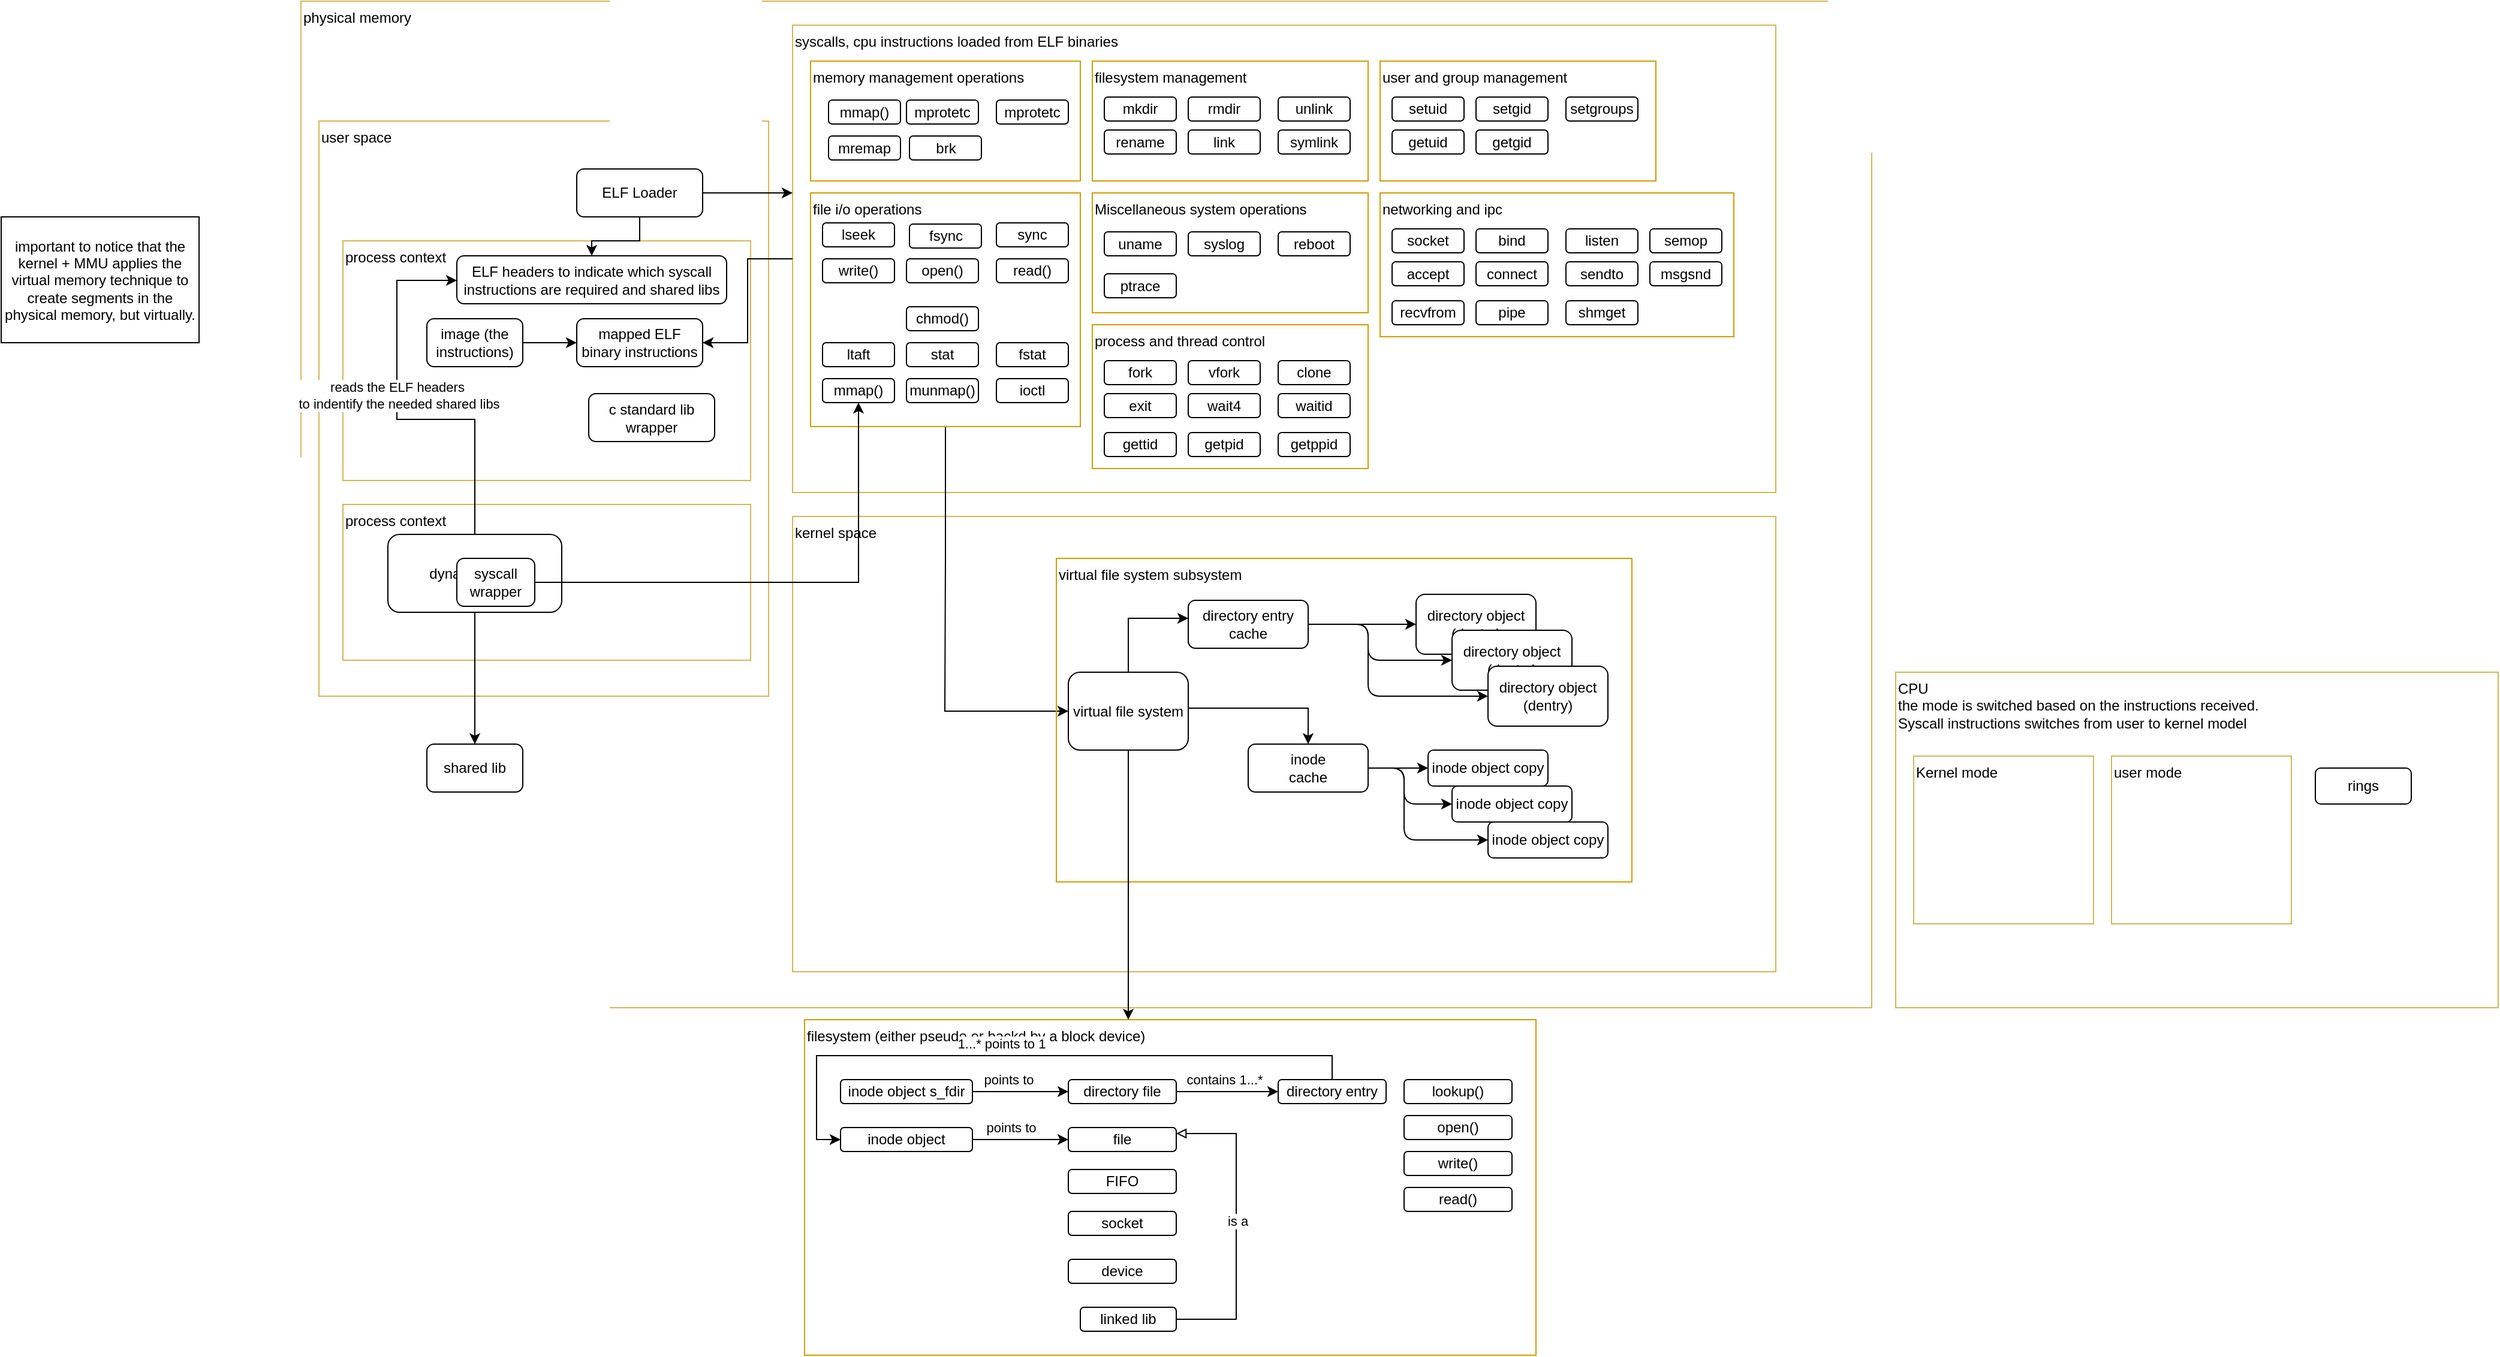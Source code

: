 <mxfile version="26.0.16">
  <diagram name="Page-1" id="YJh2xM3FkgF_9yJ0nBp4">
    <mxGraphModel dx="2758" dy="1398" grid="1" gridSize="10" guides="1" tooltips="1" connect="1" arrows="1" fold="1" page="1" pageScale="1" pageWidth="850" pageHeight="1100" math="0" shadow="0">
      <root>
        <mxCell id="0" />
        <mxCell id="1" parent="0" />
        <mxCell id="Iw5RG0Ven3Uvhffro5-B-153" value="syscalls, cpu instructions loaded from ELF binaries" style="rounded=0;whiteSpace=wrap;html=1;align=left;verticalAlign=top;fillColor=none;strokeColor=#d6b656;" parent="1" vertex="1">
          <mxGeometry x="190" y="50" width="820" height="390" as="geometry" />
        </mxCell>
        <mxCell id="Iw5RG0Ven3Uvhffro5-B-51" value="user space" style="rounded=0;whiteSpace=wrap;html=1;align=left;verticalAlign=top;fillColor=none;strokeColor=#d6b656;" parent="1" vertex="1">
          <mxGeometry x="-205" y="130" width="375" height="480" as="geometry" />
        </mxCell>
        <mxCell id="Iw5RG0Ven3Uvhffro5-B-64" value="physical memory" style="rounded=0;whiteSpace=wrap;html=1;align=left;verticalAlign=top;fillColor=none;strokeColor=#d6b656;" parent="1" vertex="1">
          <mxGeometry x="-220" y="30" width="1310" height="840" as="geometry" />
        </mxCell>
        <mxCell id="Iw5RG0Ven3Uvhffro5-B-50" value="kernel space" style="rounded=0;whiteSpace=wrap;html=1;align=left;verticalAlign=top;fillColor=none;strokeColor=#d6b656;" parent="1" vertex="1">
          <mxGeometry x="190" y="460" width="820" height="380" as="geometry" />
        </mxCell>
        <mxCell id="Iw5RG0Ven3Uvhffro5-B-168" style="edgeStyle=orthogonalEdgeStyle;rounded=0;orthogonalLoop=1;jettySize=auto;html=1;" parent="1" source="Iw5RG0Ven3Uvhffro5-B-78" target="Iw5RG0Ven3Uvhffro5-B-80" edge="1">
          <mxGeometry relative="1" as="geometry">
            <Array as="points">
              <mxPoint x="317" y="495" />
              <mxPoint x="317" y="625" />
            </Array>
          </mxGeometry>
        </mxCell>
        <mxCell id="Iw5RG0Ven3Uvhffro5-B-78" value="file i/o operations" style="rounded=0;whiteSpace=wrap;html=1;fillColor=none;strokeColor=#d79b00;align=left;verticalAlign=top;" parent="1" vertex="1">
          <mxGeometry x="205" y="190" width="225" height="195" as="geometry" />
        </mxCell>
        <mxCell id="Iw5RG0Ven3Uvhffro5-B-62" value="process context" style="rounded=0;whiteSpace=wrap;html=1;align=left;verticalAlign=top;fillColor=none;strokeColor=#d6b656;" parent="1" vertex="1">
          <mxGeometry x="-185" y="450" width="340" height="130" as="geometry" />
        </mxCell>
        <mxCell id="Iw5RG0Ven3Uvhffro5-B-67" style="edgeStyle=orthogonalEdgeStyle;rounded=0;orthogonalLoop=1;jettySize=auto;html=1;" parent="1" source="Iw5RG0Ven3Uvhffro5-B-56" target="Iw5RG0Ven3Uvhffro5-B-66" edge="1">
          <mxGeometry relative="1" as="geometry">
            <Array as="points">
              <mxPoint x="-80" y="690" />
            </Array>
          </mxGeometry>
        </mxCell>
        <mxCell id="Iw5RG0Ven3Uvhffro5-B-56" value="dynamic linker" style="rounded=1;whiteSpace=wrap;html=1;" parent="1" vertex="1">
          <mxGeometry x="-147.5" y="475" width="145" height="65" as="geometry" />
        </mxCell>
        <mxCell id="Iw5RG0Ven3Uvhffro5-B-59" value="process context" style="rounded=0;whiteSpace=wrap;html=1;align=left;verticalAlign=top;fillColor=none;strokeColor=#d6b656;" parent="1" vertex="1">
          <mxGeometry x="-185" y="230" width="340" height="200" as="geometry" />
        </mxCell>
        <mxCell id="Iw5RG0Ven3Uvhffro5-B-25" value="virtual file system subsystem" style="rounded=0;whiteSpace=wrap;html=1;fillColor=none;strokeColor=#d79b00;align=left;verticalAlign=top;" parent="1" vertex="1">
          <mxGeometry x="410" y="495" width="480" height="270" as="geometry" />
        </mxCell>
        <mxCell id="Iw5RG0Ven3Uvhffro5-B-24" style="edgeStyle=orthogonalEdgeStyle;rounded=0;orthogonalLoop=1;jettySize=auto;html=1;" parent="1" source="Iw5RG0Ven3Uvhffro5-B-1" target="Iw5RG0Ven3Uvhffro5-B-160" edge="1">
          <mxGeometry relative="1" as="geometry">
            <mxPoint x="5" y="320" as="targetPoint" />
          </mxGeometry>
        </mxCell>
        <mxCell id="Iw5RG0Ven3Uvhffro5-B-1" value="image (the instructions)" style="rounded=1;whiteSpace=wrap;html=1;" parent="1" vertex="1">
          <mxGeometry x="-115" y="295" width="80" height="40" as="geometry" />
        </mxCell>
        <mxCell id="Iw5RG0Ven3Uvhffro5-B-8" style="edgeStyle=orthogonalEdgeStyle;rounded=1;orthogonalLoop=1;jettySize=auto;html=1;curved=0;" parent="1" source="Iw5RG0Ven3Uvhffro5-B-3" target="Iw5RG0Ven3Uvhffro5-B-4" edge="1">
          <mxGeometry relative="1" as="geometry" />
        </mxCell>
        <mxCell id="Iw5RG0Ven3Uvhffro5-B-9" style="edgeStyle=orthogonalEdgeStyle;rounded=1;orthogonalLoop=1;jettySize=auto;html=1;curved=0;" parent="1" source="Iw5RG0Ven3Uvhffro5-B-3" target="Iw5RG0Ven3Uvhffro5-B-6" edge="1">
          <mxGeometry relative="1" as="geometry">
            <Array as="points">
              <mxPoint x="670" y="550" />
              <mxPoint x="670" y="580" />
            </Array>
          </mxGeometry>
        </mxCell>
        <mxCell id="Iw5RG0Ven3Uvhffro5-B-10" style="edgeStyle=orthogonalEdgeStyle;rounded=1;orthogonalLoop=1;jettySize=auto;html=1;curved=0;" parent="1" source="Iw5RG0Ven3Uvhffro5-B-3" target="Iw5RG0Ven3Uvhffro5-B-7" edge="1">
          <mxGeometry relative="1" as="geometry">
            <Array as="points">
              <mxPoint x="670" y="550" />
              <mxPoint x="670" y="610" />
            </Array>
          </mxGeometry>
        </mxCell>
        <mxCell id="Iw5RG0Ven3Uvhffro5-B-3" value="directory entry cache" style="rounded=1;whiteSpace=wrap;html=1;" parent="1" vertex="1">
          <mxGeometry x="520" y="530" width="100" height="40" as="geometry" />
        </mxCell>
        <mxCell id="Iw5RG0Ven3Uvhffro5-B-4" value="directory object (dentry)" style="rounded=1;whiteSpace=wrap;html=1;" parent="1" vertex="1">
          <mxGeometry x="710" y="525" width="100" height="50" as="geometry" />
        </mxCell>
        <mxCell id="Iw5RG0Ven3Uvhffro5-B-6" value="directory object (dentry)" style="rounded=1;whiteSpace=wrap;html=1;" parent="1" vertex="1">
          <mxGeometry x="740" y="555" width="100" height="50" as="geometry" />
        </mxCell>
        <mxCell id="Iw5RG0Ven3Uvhffro5-B-7" value="directory object (dentry)" style="rounded=1;whiteSpace=wrap;html=1;" parent="1" vertex="1">
          <mxGeometry x="770" y="585" width="100" height="50" as="geometry" />
        </mxCell>
        <mxCell id="Iw5RG0Ven3Uvhffro5-B-17" style="edgeStyle=orthogonalEdgeStyle;rounded=0;orthogonalLoop=1;jettySize=auto;html=1;" parent="1" source="Iw5RG0Ven3Uvhffro5-B-12" target="Iw5RG0Ven3Uvhffro5-B-13" edge="1">
          <mxGeometry relative="1" as="geometry" />
        </mxCell>
        <mxCell id="Iw5RG0Ven3Uvhffro5-B-18" style="edgeStyle=orthogonalEdgeStyle;rounded=1;orthogonalLoop=1;jettySize=auto;html=1;strokeColor=default;curved=0;" parent="1" source="Iw5RG0Ven3Uvhffro5-B-12" target="Iw5RG0Ven3Uvhffro5-B-14" edge="1">
          <mxGeometry relative="1" as="geometry">
            <Array as="points">
              <mxPoint x="700" y="670" />
              <mxPoint x="700" y="700" />
            </Array>
          </mxGeometry>
        </mxCell>
        <mxCell id="Iw5RG0Ven3Uvhffro5-B-19" style="edgeStyle=orthogonalEdgeStyle;rounded=1;orthogonalLoop=1;jettySize=auto;html=1;strokeColor=default;curved=0;" parent="1" source="Iw5RG0Ven3Uvhffro5-B-12" target="Iw5RG0Ven3Uvhffro5-B-15" edge="1">
          <mxGeometry relative="1" as="geometry">
            <Array as="points">
              <mxPoint x="700" y="670" />
              <mxPoint x="700" y="730" />
            </Array>
          </mxGeometry>
        </mxCell>
        <mxCell id="Iw5RG0Ven3Uvhffro5-B-12" value="inode&lt;div&gt;cache&lt;/div&gt;" style="rounded=1;whiteSpace=wrap;html=1;" parent="1" vertex="1">
          <mxGeometry x="570" y="650" width="100" height="40" as="geometry" />
        </mxCell>
        <mxCell id="Iw5RG0Ven3Uvhffro5-B-13" value="inode object copy" style="rounded=1;whiteSpace=wrap;html=1;" parent="1" vertex="1">
          <mxGeometry x="720" y="655" width="100" height="30" as="geometry" />
        </mxCell>
        <mxCell id="Iw5RG0Ven3Uvhffro5-B-14" value="inode object copy" style="rounded=1;whiteSpace=wrap;html=1;" parent="1" vertex="1">
          <mxGeometry x="740" y="685" width="100" height="30" as="geometry" />
        </mxCell>
        <mxCell id="Iw5RG0Ven3Uvhffro5-B-15" value="inode object copy" style="rounded=1;whiteSpace=wrap;html=1;" parent="1" vertex="1">
          <mxGeometry x="770" y="715" width="100" height="30" as="geometry" />
        </mxCell>
        <mxCell id="Iw5RG0Ven3Uvhffro5-B-26" value="filesystem (either pseudo or backd by a block device)" style="rounded=0;whiteSpace=wrap;html=1;fillColor=none;strokeColor=#d79b00;align=left;verticalAlign=top;" parent="1" vertex="1">
          <mxGeometry x="200" y="880" width="610" height="280" as="geometry" />
        </mxCell>
        <mxCell id="Iw5RG0Ven3Uvhffro5-B-32" style="edgeStyle=orthogonalEdgeStyle;rounded=0;orthogonalLoop=1;jettySize=auto;html=1;" parent="1" source="Iw5RG0Ven3Uvhffro5-B-27" target="Iw5RG0Ven3Uvhffro5-B-28" edge="1">
          <mxGeometry relative="1" as="geometry" />
        </mxCell>
        <mxCell id="Iw5RG0Ven3Uvhffro5-B-45" value="points to" style="edgeLabel;html=1;align=center;verticalAlign=middle;resizable=0;points=[];" parent="Iw5RG0Ven3Uvhffro5-B-32" vertex="1" connectable="0">
          <mxGeometry x="-0.275" y="2" relative="1" as="geometry">
            <mxPoint x="1" y="-8" as="offset" />
          </mxGeometry>
        </mxCell>
        <mxCell id="Iw5RG0Ven3Uvhffro5-B-27" value="inode object s_fdir" style="rounded=1;whiteSpace=wrap;html=1;" parent="1" vertex="1">
          <mxGeometry x="230" y="930" width="110" height="20" as="geometry" />
        </mxCell>
        <mxCell id="Iw5RG0Ven3Uvhffro5-B-30" style="edgeStyle=orthogonalEdgeStyle;rounded=0;orthogonalLoop=1;jettySize=auto;html=1;" parent="1" source="Iw5RG0Ven3Uvhffro5-B-28" target="Iw5RG0Ven3Uvhffro5-B-29" edge="1">
          <mxGeometry relative="1" as="geometry" />
        </mxCell>
        <mxCell id="Iw5RG0Ven3Uvhffro5-B-31" value="contains 1...*" style="edgeLabel;html=1;align=center;verticalAlign=middle;resizable=0;points=[];" parent="Iw5RG0Ven3Uvhffro5-B-30" vertex="1" connectable="0">
          <mxGeometry x="-0.6" y="-3" relative="1" as="geometry">
            <mxPoint x="23" y="-13" as="offset" />
          </mxGeometry>
        </mxCell>
        <mxCell id="Iw5RG0Ven3Uvhffro5-B-28" value="directory file" style="rounded=1;whiteSpace=wrap;html=1;" parent="1" vertex="1">
          <mxGeometry x="420" y="930" width="90" height="20" as="geometry" />
        </mxCell>
        <mxCell id="Iw5RG0Ven3Uvhffro5-B-41" style="edgeStyle=orthogonalEdgeStyle;rounded=0;orthogonalLoop=1;jettySize=auto;html=1;" parent="1" source="Iw5RG0Ven3Uvhffro5-B-29" target="Iw5RG0Ven3Uvhffro5-B-40" edge="1">
          <mxGeometry relative="1" as="geometry">
            <Array as="points">
              <mxPoint x="640" y="910" />
              <mxPoint x="210" y="910" />
              <mxPoint x="210" y="980" />
            </Array>
          </mxGeometry>
        </mxCell>
        <mxCell id="Iw5RG0Ven3Uvhffro5-B-42" value="1...* points to 1" style="edgeLabel;html=1;align=center;verticalAlign=middle;resizable=0;points=[];" parent="Iw5RG0Ven3Uvhffro5-B-41" vertex="1" connectable="0">
          <mxGeometry x="0.212" relative="1" as="geometry">
            <mxPoint x="31" y="-10" as="offset" />
          </mxGeometry>
        </mxCell>
        <mxCell id="Iw5RG0Ven3Uvhffro5-B-29" value="directory entry" style="rounded=1;whiteSpace=wrap;html=1;" parent="1" vertex="1">
          <mxGeometry x="595" y="930" width="90" height="20" as="geometry" />
        </mxCell>
        <mxCell id="Iw5RG0Ven3Uvhffro5-B-33" value="file" style="rounded=1;whiteSpace=wrap;html=1;" parent="1" vertex="1">
          <mxGeometry x="420" y="970" width="90" height="20" as="geometry" />
        </mxCell>
        <mxCell id="Iw5RG0Ven3Uvhffro5-B-34" value="FIFO" style="rounded=1;whiteSpace=wrap;html=1;" parent="1" vertex="1">
          <mxGeometry x="420" y="1005" width="90" height="20" as="geometry" />
        </mxCell>
        <mxCell id="Iw5RG0Ven3Uvhffro5-B-35" value="socket" style="rounded=1;whiteSpace=wrap;html=1;" parent="1" vertex="1">
          <mxGeometry x="420" y="1040" width="90" height="20" as="geometry" />
        </mxCell>
        <mxCell id="Iw5RG0Ven3Uvhffro5-B-36" value="device" style="rounded=1;whiteSpace=wrap;html=1;" parent="1" vertex="1">
          <mxGeometry x="420" y="1080" width="90" height="20" as="geometry" />
        </mxCell>
        <mxCell id="Iw5RG0Ven3Uvhffro5-B-43" style="edgeStyle=orthogonalEdgeStyle;rounded=0;orthogonalLoop=1;jettySize=auto;html=1;" parent="1" source="Iw5RG0Ven3Uvhffro5-B-40" target="Iw5RG0Ven3Uvhffro5-B-33" edge="1">
          <mxGeometry relative="1" as="geometry" />
        </mxCell>
        <mxCell id="Iw5RG0Ven3Uvhffro5-B-44" value="points to" style="edgeLabel;html=1;align=center;verticalAlign=middle;resizable=0;points=[];" parent="Iw5RG0Ven3Uvhffro5-B-43" vertex="1" connectable="0">
          <mxGeometry x="-0.2" y="2" relative="1" as="geometry">
            <mxPoint y="-8" as="offset" />
          </mxGeometry>
        </mxCell>
        <mxCell id="Iw5RG0Ven3Uvhffro5-B-40" value="inode object" style="rounded=1;whiteSpace=wrap;html=1;" parent="1" vertex="1">
          <mxGeometry x="230" y="970" width="110" height="20" as="geometry" />
        </mxCell>
        <mxCell id="Iw5RG0Ven3Uvhffro5-B-46" value="lookup()" style="rounded=1;whiteSpace=wrap;html=1;" parent="1" vertex="1">
          <mxGeometry x="700" y="930" width="90" height="20" as="geometry" />
        </mxCell>
        <mxCell id="Iw5RG0Ven3Uvhffro5-B-47" value="open()" style="rounded=1;whiteSpace=wrap;html=1;" parent="1" vertex="1">
          <mxGeometry x="700" y="960" width="90" height="20" as="geometry" />
        </mxCell>
        <mxCell id="Iw5RG0Ven3Uvhffro5-B-48" value="write()" style="rounded=1;whiteSpace=wrap;html=1;" parent="1" vertex="1">
          <mxGeometry x="700" y="990" width="90" height="20" as="geometry" />
        </mxCell>
        <mxCell id="Iw5RG0Ven3Uvhffro5-B-49" value="read()" style="rounded=1;whiteSpace=wrap;html=1;" parent="1" vertex="1">
          <mxGeometry x="700" y="1020" width="90" height="20" as="geometry" />
        </mxCell>
        <mxCell id="Iw5RG0Ven3Uvhffro5-B-54" style="edgeStyle=orthogonalEdgeStyle;rounded=0;orthogonalLoop=1;jettySize=auto;html=1;entryX=1;entryY=0.25;entryDx=0;entryDy=0;endArrow=block;endFill=0;" parent="1" source="Iw5RG0Ven3Uvhffro5-B-52" target="Iw5RG0Ven3Uvhffro5-B-33" edge="1">
          <mxGeometry relative="1" as="geometry">
            <Array as="points">
              <mxPoint x="560" y="1130" />
              <mxPoint x="560" y="975" />
            </Array>
          </mxGeometry>
        </mxCell>
        <mxCell id="Iw5RG0Ven3Uvhffro5-B-55" value="is a" style="edgeLabel;html=1;align=center;verticalAlign=middle;resizable=0;points=[];" parent="Iw5RG0Ven3Uvhffro5-B-54" vertex="1" connectable="0">
          <mxGeometry x="0.036" y="-1" relative="1" as="geometry">
            <mxPoint as="offset" />
          </mxGeometry>
        </mxCell>
        <mxCell id="Iw5RG0Ven3Uvhffro5-B-52" value="linked lib" style="rounded=1;whiteSpace=wrap;html=1;" parent="1" vertex="1">
          <mxGeometry x="430" y="1120" width="80" height="20" as="geometry" />
        </mxCell>
        <mxCell id="Iw5RG0Ven3Uvhffro5-B-57" style="edgeStyle=orthogonalEdgeStyle;rounded=0;orthogonalLoop=1;jettySize=auto;html=1;" parent="1" source="Iw5RG0Ven3Uvhffro5-B-56" target="Iw5RG0Ven3Uvhffro5-B-167" edge="1">
          <mxGeometry relative="1" as="geometry">
            <Array as="points">
              <mxPoint x="-75" y="379" />
              <mxPoint x="-140" y="379" />
              <mxPoint x="-140" y="263" />
            </Array>
          </mxGeometry>
        </mxCell>
        <mxCell id="Iw5RG0Ven3Uvhffro5-B-58" value="reads the ELF headers&lt;div&gt;&amp;nbsp;to indentify the needed shared libs&lt;/div&gt;" style="edgeLabel;html=1;align=center;verticalAlign=middle;resizable=0;points=[];" parent="Iw5RG0Ven3Uvhffro5-B-57" vertex="1" connectable="0">
          <mxGeometry x="0.029" relative="1" as="geometry">
            <mxPoint y="-13" as="offset" />
          </mxGeometry>
        </mxCell>
        <mxCell id="Iw5RG0Ven3Uvhffro5-B-65" value="important to notice that the kernel + MMU applies the virtual memory technique to create segments in the physical memory, but virtually." style="rounded=0;whiteSpace=wrap;html=1;" parent="1" vertex="1">
          <mxGeometry x="-470" y="210" width="165" height="105" as="geometry" />
        </mxCell>
        <mxCell id="Iw5RG0Ven3Uvhffro5-B-66" value="shared lib" style="rounded=1;whiteSpace=wrap;html=1;" parent="1" vertex="1">
          <mxGeometry x="-115" y="650" width="80" height="40" as="geometry" />
        </mxCell>
        <mxCell id="Iw5RG0Ven3Uvhffro5-B-79" style="edgeStyle=orthogonalEdgeStyle;rounded=0;orthogonalLoop=1;jettySize=auto;html=1;" parent="1" source="Iw5RG0Ven3Uvhffro5-B-71" target="Iw5RG0Ven3Uvhffro5-B-75" edge="1">
          <mxGeometry relative="1" as="geometry" />
        </mxCell>
        <mxCell id="Iw5RG0Ven3Uvhffro5-B-71" value="syscall wrapper" style="rounded=1;whiteSpace=wrap;html=1;" parent="1" vertex="1">
          <mxGeometry x="-90" y="495" width="65" height="40" as="geometry" />
        </mxCell>
        <mxCell id="Iw5RG0Ven3Uvhffro5-B-72" value="open()" style="rounded=1;whiteSpace=wrap;html=1;" parent="1" vertex="1">
          <mxGeometry x="285" y="245" width="60" height="20" as="geometry" />
        </mxCell>
        <mxCell id="Iw5RG0Ven3Uvhffro5-B-73" value="read()" style="rounded=1;whiteSpace=wrap;html=1;" parent="1" vertex="1">
          <mxGeometry x="360" y="245" width="60" height="20" as="geometry" />
        </mxCell>
        <mxCell id="Iw5RG0Ven3Uvhffro5-B-74" value="write()" style="rounded=1;whiteSpace=wrap;html=1;" parent="1" vertex="1">
          <mxGeometry x="215" y="245" width="60" height="20" as="geometry" />
        </mxCell>
        <mxCell id="Iw5RG0Ven3Uvhffro5-B-75" value="mmap()" style="rounded=1;whiteSpace=wrap;html=1;" parent="1" vertex="1">
          <mxGeometry x="215" y="345" width="60" height="20" as="geometry" />
        </mxCell>
        <mxCell id="Iw5RG0Ven3Uvhffro5-B-77" value="chmod()" style="rounded=1;whiteSpace=wrap;html=1;" parent="1" vertex="1">
          <mxGeometry x="285" y="285" width="60" height="20" as="geometry" />
        </mxCell>
        <mxCell id="Iw5RG0Ven3Uvhffro5-B-81" style="edgeStyle=orthogonalEdgeStyle;rounded=0;orthogonalLoop=1;jettySize=auto;html=1;" parent="1" source="Iw5RG0Ven3Uvhffro5-B-80" target="Iw5RG0Ven3Uvhffro5-B-3" edge="1">
          <mxGeometry relative="1" as="geometry">
            <Array as="points">
              <mxPoint x="470" y="545" />
            </Array>
          </mxGeometry>
        </mxCell>
        <mxCell id="Iw5RG0Ven3Uvhffro5-B-82" style="edgeStyle=orthogonalEdgeStyle;rounded=0;orthogonalLoop=1;jettySize=auto;html=1;" parent="1" source="Iw5RG0Ven3Uvhffro5-B-80" target="Iw5RG0Ven3Uvhffro5-B-12" edge="1">
          <mxGeometry relative="1" as="geometry">
            <Array as="points">
              <mxPoint x="620" y="620" />
            </Array>
          </mxGeometry>
        </mxCell>
        <mxCell id="Iw5RG0Ven3Uvhffro5-B-169" style="edgeStyle=orthogonalEdgeStyle;rounded=0;orthogonalLoop=1;jettySize=auto;html=1;" parent="1" source="Iw5RG0Ven3Uvhffro5-B-80" target="Iw5RG0Ven3Uvhffro5-B-26" edge="1">
          <mxGeometry relative="1" as="geometry">
            <Array as="points">
              <mxPoint x="470" y="830" />
              <mxPoint x="470" y="830" />
            </Array>
          </mxGeometry>
        </mxCell>
        <mxCell id="Iw5RG0Ven3Uvhffro5-B-80" value="virtual file system" style="rounded=1;whiteSpace=wrap;html=1;" parent="1" vertex="1">
          <mxGeometry x="420" y="590" width="100" height="65" as="geometry" />
        </mxCell>
        <mxCell id="Iw5RG0Ven3Uvhffro5-B-83" value="memory management operations" style="rounded=0;whiteSpace=wrap;html=1;fillColor=none;strokeColor=#d79b00;align=left;verticalAlign=top;" parent="1" vertex="1">
          <mxGeometry x="205" y="80" width="225" height="100" as="geometry" />
        </mxCell>
        <mxCell id="Iw5RG0Ven3Uvhffro5-B-89" value="munmap()" style="rounded=1;whiteSpace=wrap;html=1;" parent="1" vertex="1">
          <mxGeometry x="285" y="345" width="60" height="20" as="geometry" />
        </mxCell>
        <mxCell id="Iw5RG0Ven3Uvhffro5-B-90" value="ioctl" style="rounded=1;whiteSpace=wrap;html=1;" parent="1" vertex="1">
          <mxGeometry x="360" y="345" width="60" height="20" as="geometry" />
        </mxCell>
        <mxCell id="Iw5RG0Ven3Uvhffro5-B-91" value="stat" style="rounded=1;whiteSpace=wrap;html=1;" parent="1" vertex="1">
          <mxGeometry x="285" y="315" width="60" height="20" as="geometry" />
        </mxCell>
        <mxCell id="Iw5RG0Ven3Uvhffro5-B-92" value="fstat" style="rounded=1;whiteSpace=wrap;html=1;" parent="1" vertex="1">
          <mxGeometry x="360" y="315" width="60" height="20" as="geometry" />
        </mxCell>
        <mxCell id="Iw5RG0Ven3Uvhffro5-B-93" value="ltaft" style="rounded=1;whiteSpace=wrap;html=1;" parent="1" vertex="1">
          <mxGeometry x="215" y="315" width="60" height="20" as="geometry" />
        </mxCell>
        <mxCell id="Iw5RG0Ven3Uvhffro5-B-95" value="&lt;span style=&quot;background-color: transparent; color: light-dark(rgb(0, 0, 0), rgb(255, 255, 255));&quot;&gt;lseek&lt;/span&gt;" style="rounded=1;whiteSpace=wrap;html=1;" parent="1" vertex="1">
          <mxGeometry x="215" y="215" width="60" height="20" as="geometry" />
        </mxCell>
        <mxCell id="Iw5RG0Ven3Uvhffro5-B-96" value="&lt;span style=&quot;background-color: transparent; color: light-dark(rgb(0, 0, 0), rgb(255, 255, 255));&quot;&gt;sync&lt;/span&gt;" style="rounded=1;whiteSpace=wrap;html=1;" parent="1" vertex="1">
          <mxGeometry x="360" y="215" width="60" height="20" as="geometry" />
        </mxCell>
        <mxCell id="Iw5RG0Ven3Uvhffro5-B-97" value="&lt;span style=&quot;background-color: transparent; color: light-dark(rgb(0, 0, 0), rgb(255, 255, 255));&quot;&gt;fsync&lt;/span&gt;" style="rounded=1;whiteSpace=wrap;html=1;" parent="1" vertex="1">
          <mxGeometry x="287.5" y="216" width="60" height="20" as="geometry" />
        </mxCell>
        <mxCell id="Iw5RG0Ven3Uvhffro5-B-98" value="mmap()" style="rounded=1;whiteSpace=wrap;html=1;" parent="1" vertex="1">
          <mxGeometry x="220" y="112.5" width="60" height="20" as="geometry" />
        </mxCell>
        <mxCell id="Iw5RG0Ven3Uvhffro5-B-100" value="mprotetc" style="rounded=1;whiteSpace=wrap;html=1;" parent="1" vertex="1">
          <mxGeometry x="360" y="112.5" width="60" height="20" as="geometry" />
        </mxCell>
        <mxCell id="Iw5RG0Ven3Uvhffro5-B-101" value="mremap" style="rounded=1;whiteSpace=wrap;html=1;" parent="1" vertex="1">
          <mxGeometry x="220" y="142.5" width="60" height="20" as="geometry" />
        </mxCell>
        <mxCell id="Iw5RG0Ven3Uvhffro5-B-102" value="mprotetc" style="rounded=1;whiteSpace=wrap;html=1;" parent="1" vertex="1">
          <mxGeometry x="285" y="112.5" width="60" height="20" as="geometry" />
        </mxCell>
        <mxCell id="Iw5RG0Ven3Uvhffro5-B-103" value="brk" style="rounded=1;whiteSpace=wrap;html=1;" parent="1" vertex="1">
          <mxGeometry x="287.5" y="142.5" width="60" height="20" as="geometry" />
        </mxCell>
        <mxCell id="Iw5RG0Ven3Uvhffro5-B-104" value="process and thread control" style="rounded=0;whiteSpace=wrap;html=1;fillColor=none;strokeColor=#d79b00;align=left;verticalAlign=top;" parent="1" vertex="1">
          <mxGeometry x="440" y="300" width="230" height="120" as="geometry" />
        </mxCell>
        <mxCell id="Iw5RG0Ven3Uvhffro5-B-105" value="fork" style="rounded=1;whiteSpace=wrap;html=1;" parent="1" vertex="1">
          <mxGeometry x="450" y="330" width="60" height="20" as="geometry" />
        </mxCell>
        <mxCell id="Iw5RG0Ven3Uvhffro5-B-106" value="vfork" style="rounded=1;whiteSpace=wrap;html=1;" parent="1" vertex="1">
          <mxGeometry x="520" y="330" width="60" height="20" as="geometry" />
        </mxCell>
        <mxCell id="Iw5RG0Ven3Uvhffro5-B-107" value="clone" style="rounded=1;whiteSpace=wrap;html=1;" parent="1" vertex="1">
          <mxGeometry x="595" y="330" width="60" height="20" as="geometry" />
        </mxCell>
        <mxCell id="Iw5RG0Ven3Uvhffro5-B-108" value="getpid" style="rounded=1;whiteSpace=wrap;html=1;" parent="1" vertex="1">
          <mxGeometry x="520" y="390" width="60" height="20" as="geometry" />
        </mxCell>
        <mxCell id="Iw5RG0Ven3Uvhffro5-B-109" value="exit" style="rounded=1;whiteSpace=wrap;html=1;" parent="1" vertex="1">
          <mxGeometry x="450" y="357.5" width="60" height="20" as="geometry" />
        </mxCell>
        <mxCell id="Iw5RG0Ven3Uvhffro5-B-110" value="wait4" style="rounded=1;whiteSpace=wrap;html=1;" parent="1" vertex="1">
          <mxGeometry x="520" y="357.5" width="60" height="20" as="geometry" />
        </mxCell>
        <mxCell id="Iw5RG0Ven3Uvhffro5-B-111" value="getppid" style="rounded=1;whiteSpace=wrap;html=1;" parent="1" vertex="1">
          <mxGeometry x="595" y="390" width="60" height="20" as="geometry" />
        </mxCell>
        <mxCell id="Iw5RG0Ven3Uvhffro5-B-112" value="waitid" style="rounded=1;whiteSpace=wrap;html=1;" parent="1" vertex="1">
          <mxGeometry x="595" y="357.5" width="60" height="20" as="geometry" />
        </mxCell>
        <mxCell id="Iw5RG0Ven3Uvhffro5-B-113" value="gettid" style="rounded=1;whiteSpace=wrap;html=1;" parent="1" vertex="1">
          <mxGeometry x="450" y="390" width="60" height="20" as="geometry" />
        </mxCell>
        <mxCell id="Iw5RG0Ven3Uvhffro5-B-114" value="networking and ipc" style="rounded=0;whiteSpace=wrap;html=1;fillColor=none;strokeColor=#d79b00;align=left;verticalAlign=top;" parent="1" vertex="1">
          <mxGeometry x="680" y="190" width="295" height="120" as="geometry" />
        </mxCell>
        <mxCell id="Iw5RG0Ven3Uvhffro5-B-115" value="socket" style="rounded=1;whiteSpace=wrap;html=1;" parent="1" vertex="1">
          <mxGeometry x="690" y="220" width="60" height="20" as="geometry" />
        </mxCell>
        <mxCell id="Iw5RG0Ven3Uvhffro5-B-116" value="bind" style="rounded=1;whiteSpace=wrap;html=1;" parent="1" vertex="1">
          <mxGeometry x="760" y="220" width="60" height="20" as="geometry" />
        </mxCell>
        <mxCell id="Iw5RG0Ven3Uvhffro5-B-117" value="listen" style="rounded=1;whiteSpace=wrap;html=1;" parent="1" vertex="1">
          <mxGeometry x="835" y="220" width="60" height="20" as="geometry" />
        </mxCell>
        <mxCell id="Iw5RG0Ven3Uvhffro5-B-118" value="pipe" style="rounded=1;whiteSpace=wrap;html=1;" parent="1" vertex="1">
          <mxGeometry x="760" y="280" width="60" height="20" as="geometry" />
        </mxCell>
        <mxCell id="Iw5RG0Ven3Uvhffro5-B-119" value="accept" style="rounded=1;whiteSpace=wrap;html=1;" parent="1" vertex="1">
          <mxGeometry x="690" y="247.5" width="60" height="20" as="geometry" />
        </mxCell>
        <mxCell id="Iw5RG0Ven3Uvhffro5-B-120" value="connect" style="rounded=1;whiteSpace=wrap;html=1;" parent="1" vertex="1">
          <mxGeometry x="760" y="247.5" width="60" height="20" as="geometry" />
        </mxCell>
        <mxCell id="Iw5RG0Ven3Uvhffro5-B-121" value="shmget" style="rounded=1;whiteSpace=wrap;html=1;" parent="1" vertex="1">
          <mxGeometry x="835" y="280" width="60" height="20" as="geometry" />
        </mxCell>
        <mxCell id="Iw5RG0Ven3Uvhffro5-B-122" value="sendto" style="rounded=1;whiteSpace=wrap;html=1;" parent="1" vertex="1">
          <mxGeometry x="835" y="247.5" width="60" height="20" as="geometry" />
        </mxCell>
        <mxCell id="Iw5RG0Ven3Uvhffro5-B-123" value="recvfrom" style="rounded=1;whiteSpace=wrap;html=1;" parent="1" vertex="1">
          <mxGeometry x="690" y="280" width="60" height="20" as="geometry" />
        </mxCell>
        <mxCell id="Iw5RG0Ven3Uvhffro5-B-124" value="semop" style="rounded=1;whiteSpace=wrap;html=1;" parent="1" vertex="1">
          <mxGeometry x="905" y="220" width="60" height="20" as="geometry" />
        </mxCell>
        <mxCell id="Iw5RG0Ven3Uvhffro5-B-125" value="msgsnd" style="rounded=1;whiteSpace=wrap;html=1;" parent="1" vertex="1">
          <mxGeometry x="905" y="247.5" width="60" height="20" as="geometry" />
        </mxCell>
        <mxCell id="Iw5RG0Ven3Uvhffro5-B-126" value="user and group management" style="rounded=0;whiteSpace=wrap;html=1;fillColor=none;strokeColor=#d79b00;align=left;verticalAlign=top;" parent="1" vertex="1">
          <mxGeometry x="680" y="80" width="230" height="100" as="geometry" />
        </mxCell>
        <mxCell id="Iw5RG0Ven3Uvhffro5-B-127" value="setuid" style="rounded=1;whiteSpace=wrap;html=1;" parent="1" vertex="1">
          <mxGeometry x="690" y="110" width="60" height="20" as="geometry" />
        </mxCell>
        <mxCell id="Iw5RG0Ven3Uvhffro5-B-128" value="setgid" style="rounded=1;whiteSpace=wrap;html=1;" parent="1" vertex="1">
          <mxGeometry x="760" y="110" width="60" height="20" as="geometry" />
        </mxCell>
        <mxCell id="Iw5RG0Ven3Uvhffro5-B-129" value="setgroups" style="rounded=1;whiteSpace=wrap;html=1;" parent="1" vertex="1">
          <mxGeometry x="835" y="110" width="60" height="20" as="geometry" />
        </mxCell>
        <mxCell id="Iw5RG0Ven3Uvhffro5-B-131" value="getuid" style="rounded=1;whiteSpace=wrap;html=1;" parent="1" vertex="1">
          <mxGeometry x="690" y="137.5" width="60" height="20" as="geometry" />
        </mxCell>
        <mxCell id="Iw5RG0Ven3Uvhffro5-B-132" value="getgid" style="rounded=1;whiteSpace=wrap;html=1;" parent="1" vertex="1">
          <mxGeometry x="760" y="137.5" width="60" height="20" as="geometry" />
        </mxCell>
        <mxCell id="Iw5RG0Ven3Uvhffro5-B-137" value="filesystem management" style="rounded=0;whiteSpace=wrap;html=1;fillColor=none;strokeColor=#d79b00;align=left;verticalAlign=top;" parent="1" vertex="1">
          <mxGeometry x="440" y="80" width="230" height="100" as="geometry" />
        </mxCell>
        <mxCell id="Iw5RG0Ven3Uvhffro5-B-138" value="mkdir" style="rounded=1;whiteSpace=wrap;html=1;" parent="1" vertex="1">
          <mxGeometry x="450" y="110" width="60" height="20" as="geometry" />
        </mxCell>
        <mxCell id="Iw5RG0Ven3Uvhffro5-B-139" value="rmdir" style="rounded=1;whiteSpace=wrap;html=1;" parent="1" vertex="1">
          <mxGeometry x="520" y="110" width="60" height="20" as="geometry" />
        </mxCell>
        <mxCell id="Iw5RG0Ven3Uvhffro5-B-140" value="unlink" style="rounded=1;whiteSpace=wrap;html=1;" parent="1" vertex="1">
          <mxGeometry x="595" y="110" width="60" height="20" as="geometry" />
        </mxCell>
        <mxCell id="Iw5RG0Ven3Uvhffro5-B-141" value="rename" style="rounded=1;whiteSpace=wrap;html=1;" parent="1" vertex="1">
          <mxGeometry x="450" y="137.5" width="60" height="20" as="geometry" />
        </mxCell>
        <mxCell id="Iw5RG0Ven3Uvhffro5-B-142" value="link" style="rounded=1;whiteSpace=wrap;html=1;" parent="1" vertex="1">
          <mxGeometry x="520" y="137.5" width="60" height="20" as="geometry" />
        </mxCell>
        <mxCell id="Iw5RG0Ven3Uvhffro5-B-143" value="symlink" style="rounded=1;whiteSpace=wrap;html=1;" parent="1" vertex="1">
          <mxGeometry x="595" y="137.5" width="60" height="20" as="geometry" />
        </mxCell>
        <mxCell id="Iw5RG0Ven3Uvhffro5-B-144" value="&lt;div&gt;Miscellaneous system operations&lt;/div&gt;" style="rounded=0;whiteSpace=wrap;html=1;fillColor=none;strokeColor=#d79b00;align=left;verticalAlign=top;" parent="1" vertex="1">
          <mxGeometry x="440" y="190" width="230" height="100" as="geometry" />
        </mxCell>
        <mxCell id="Iw5RG0Ven3Uvhffro5-B-145" value="uname" style="rounded=1;whiteSpace=wrap;html=1;" parent="1" vertex="1">
          <mxGeometry x="450" y="222.5" width="60" height="20" as="geometry" />
        </mxCell>
        <mxCell id="Iw5RG0Ven3Uvhffro5-B-146" value="syslog" style="rounded=1;whiteSpace=wrap;html=1;" parent="1" vertex="1">
          <mxGeometry x="520" y="222.5" width="60" height="20" as="geometry" />
        </mxCell>
        <mxCell id="Iw5RG0Ven3Uvhffro5-B-147" value="reboot" style="rounded=1;whiteSpace=wrap;html=1;" parent="1" vertex="1">
          <mxGeometry x="595" y="222.5" width="60" height="20" as="geometry" />
        </mxCell>
        <mxCell id="Iw5RG0Ven3Uvhffro5-B-148" value="ptrace" style="rounded=1;whiteSpace=wrap;html=1;" parent="1" vertex="1">
          <mxGeometry x="450" y="257.5" width="60" height="20" as="geometry" />
        </mxCell>
        <mxCell id="Iw5RG0Ven3Uvhffro5-B-161" style="edgeStyle=orthogonalEdgeStyle;rounded=0;orthogonalLoop=1;jettySize=auto;html=1;" parent="1" source="Iw5RG0Ven3Uvhffro5-B-153" target="Iw5RG0Ven3Uvhffro5-B-160" edge="1">
          <mxGeometry relative="1" as="geometry" />
        </mxCell>
        <mxCell id="Iw5RG0Ven3Uvhffro5-B-154" value="CPU&lt;div&gt;the mode is switched based on the instructions received.&lt;/div&gt;&lt;div&gt;Syscall instructions switches from user to kernel model&lt;/div&gt;" style="rounded=0;whiteSpace=wrap;html=1;align=left;verticalAlign=top;fillColor=none;strokeColor=#d6b656;" parent="1" vertex="1">
          <mxGeometry x="1110" y="590" width="502.5" height="280" as="geometry" />
        </mxCell>
        <mxCell id="Iw5RG0Ven3Uvhffro5-B-155" value="Kernel mode" style="rounded=0;whiteSpace=wrap;html=1;align=left;verticalAlign=top;fillColor=none;strokeColor=#d6b656;" parent="1" vertex="1">
          <mxGeometry x="1125" y="660" width="150" height="140" as="geometry" />
        </mxCell>
        <mxCell id="Iw5RG0Ven3Uvhffro5-B-156" value="user mode" style="rounded=0;whiteSpace=wrap;html=1;align=left;verticalAlign=top;fillColor=none;strokeColor=#d6b656;" parent="1" vertex="1">
          <mxGeometry x="1290" y="660" width="150" height="140" as="geometry" />
        </mxCell>
        <mxCell id="Iw5RG0Ven3Uvhffro5-B-159" value="rings" style="rounded=1;whiteSpace=wrap;html=1;" parent="1" vertex="1">
          <mxGeometry x="1460" y="670" width="80" height="30" as="geometry" />
        </mxCell>
        <mxCell id="Iw5RG0Ven3Uvhffro5-B-160" value="mapped ELF binary instructions" style="rounded=1;whiteSpace=wrap;html=1;" parent="1" vertex="1">
          <mxGeometry x="10" y="295" width="105" height="40" as="geometry" />
        </mxCell>
        <mxCell id="Iw5RG0Ven3Uvhffro5-B-163" value="c standard lib wrapper" style="rounded=1;whiteSpace=wrap;html=1;" parent="1" vertex="1">
          <mxGeometry x="20" y="357.5" width="105" height="40" as="geometry" />
        </mxCell>
        <mxCell id="Iw5RG0Ven3Uvhffro5-B-165" style="edgeStyle=orthogonalEdgeStyle;rounded=0;orthogonalLoop=1;jettySize=auto;html=1;" parent="1" source="Iw5RG0Ven3Uvhffro5-B-164" target="Iw5RG0Ven3Uvhffro5-B-153" edge="1">
          <mxGeometry relative="1" as="geometry">
            <Array as="points">
              <mxPoint x="130" y="190" />
              <mxPoint x="130" y="190" />
            </Array>
          </mxGeometry>
        </mxCell>
        <mxCell id="Iw5RG0Ven3Uvhffro5-B-166" style="edgeStyle=orthogonalEdgeStyle;rounded=0;orthogonalLoop=1;jettySize=auto;html=1;" parent="1" source="Iw5RG0Ven3Uvhffro5-B-164" target="Iw5RG0Ven3Uvhffro5-B-167" edge="1">
          <mxGeometry relative="1" as="geometry" />
        </mxCell>
        <mxCell id="Iw5RG0Ven3Uvhffro5-B-164" value="ELF Loader" style="rounded=1;whiteSpace=wrap;html=1;" parent="1" vertex="1">
          <mxGeometry x="10" y="170" width="105" height="40" as="geometry" />
        </mxCell>
        <mxCell id="Iw5RG0Ven3Uvhffro5-B-167" value="ELF headers to indicate which syscall instructions are required and shared libs" style="rounded=1;whiteSpace=wrap;html=1;" parent="1" vertex="1">
          <mxGeometry x="-90" y="242.5" width="225" height="40" as="geometry" />
        </mxCell>
      </root>
    </mxGraphModel>
  </diagram>
</mxfile>

